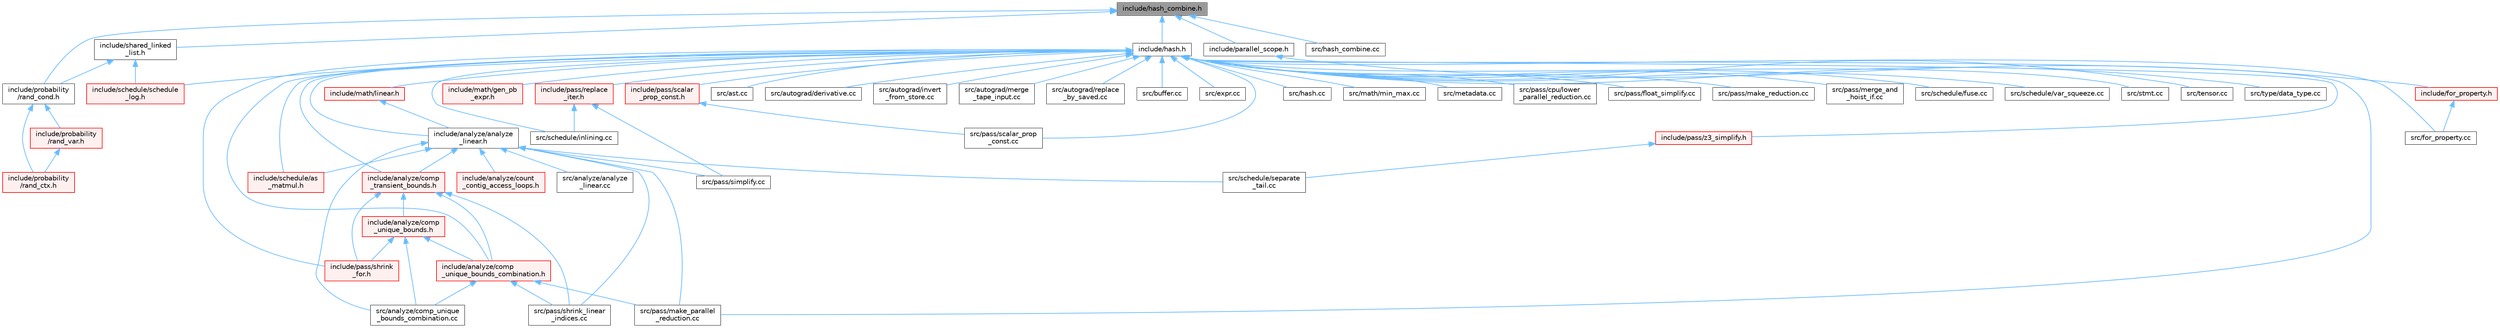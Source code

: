 digraph "include/hash_combine.h"
{
 // LATEX_PDF_SIZE
  bgcolor="transparent";
  edge [fontname=Helvetica,fontsize=10,labelfontname=Helvetica,labelfontsize=10];
  node [fontname=Helvetica,fontsize=10,shape=box,height=0.2,width=0.4];
  Node1 [label="include/hash_combine.h",height=0.2,width=0.4,color="gray40", fillcolor="grey60", style="filled", fontcolor="black",tooltip=" "];
  Node1 -> Node2 [dir="back",color="steelblue1",style="solid"];
  Node2 [label="include/hash.h",height=0.2,width=0.4,color="grey40", fillcolor="white", style="filled",URL="$hash_8h.html",tooltip=" "];
  Node2 -> Node3 [dir="back",color="steelblue1",style="solid"];
  Node3 [label="include/analyze/analyze\l_linear.h",height=0.2,width=0.4,color="grey40", fillcolor="white", style="filled",URL="$analyze__linear_8h.html",tooltip=" "];
  Node3 -> Node4 [dir="back",color="steelblue1",style="solid"];
  Node4 [label="include/analyze/comp\l_transient_bounds.h",height=0.2,width=0.4,color="red", fillcolor="#FFF0F0", style="filled",URL="$comp__transient__bounds_8h.html",tooltip=" "];
  Node4 -> Node5 [dir="back",color="steelblue1",style="solid"];
  Node5 [label="include/analyze/comp\l_unique_bounds.h",height=0.2,width=0.4,color="red", fillcolor="#FFF0F0", style="filled",URL="$comp__unique__bounds_8h.html",tooltip=" "];
  Node5 -> Node17 [dir="back",color="steelblue1",style="solid"];
  Node17 [label="include/analyze/comp\l_unique_bounds_combination.h",height=0.2,width=0.4,color="red", fillcolor="#FFF0F0", style="filled",URL="$comp__unique__bounds__combination_8h.html",tooltip=" "];
  Node17 -> Node36 [dir="back",color="steelblue1",style="solid"];
  Node36 [label="src/analyze/comp_unique\l_bounds_combination.cc",height=0.2,width=0.4,color="grey40", fillcolor="white", style="filled",URL="$comp__unique__bounds__combination_8cc.html",tooltip=" "];
  Node17 -> Node23 [dir="back",color="steelblue1",style="solid"];
  Node23 [label="src/pass/make_parallel\l_reduction.cc",height=0.2,width=0.4,color="grey40", fillcolor="white", style="filled",URL="$make__parallel__reduction_8cc.html",tooltip=" "];
  Node17 -> Node38 [dir="back",color="steelblue1",style="solid"];
  Node38 [label="src/pass/shrink_linear\l_indices.cc",height=0.2,width=0.4,color="grey40", fillcolor="white", style="filled",URL="$shrink__linear__indices_8cc.html",tooltip=" "];
  Node5 -> Node43 [dir="back",color="steelblue1",style="solid"];
  Node43 [label="include/pass/shrink\l_for.h",height=0.2,width=0.4,color="red", fillcolor="#FFF0F0", style="filled",URL="$shrink__for_8h.html",tooltip=" "];
  Node5 -> Node36 [dir="back",color="steelblue1",style="solid"];
  Node4 -> Node17 [dir="back",color="steelblue1",style="solid"];
  Node4 -> Node43 [dir="back",color="steelblue1",style="solid"];
  Node4 -> Node38 [dir="back",color="steelblue1",style="solid"];
  Node3 -> Node51 [dir="back",color="steelblue1",style="solid"];
  Node51 [label="include/analyze/count\l_contig_access_loops.h",height=0.2,width=0.4,color="red", fillcolor="#FFF0F0", style="filled",URL="$count__contig__access__loops_8h.html",tooltip=" "];
  Node3 -> Node53 [dir="back",color="steelblue1",style="solid"];
  Node53 [label="include/schedule/as\l_matmul.h",height=0.2,width=0.4,color="red", fillcolor="#FFF0F0", style="filled",URL="$as__matmul_8h.html",tooltip=" "];
  Node3 -> Node78 [dir="back",color="steelblue1",style="solid"];
  Node78 [label="src/analyze/analyze\l_linear.cc",height=0.2,width=0.4,color="grey40", fillcolor="white", style="filled",URL="$analyze__linear_8cc.html",tooltip=" "];
  Node3 -> Node36 [dir="back",color="steelblue1",style="solid"];
  Node3 -> Node23 [dir="back",color="steelblue1",style="solid"];
  Node3 -> Node38 [dir="back",color="steelblue1",style="solid"];
  Node3 -> Node26 [dir="back",color="steelblue1",style="solid"];
  Node26 [label="src/pass/simplify.cc",height=0.2,width=0.4,color="grey40", fillcolor="white", style="filled",URL="$simplify_8cc.html",tooltip=" "];
  Node3 -> Node33 [dir="back",color="steelblue1",style="solid"];
  Node33 [label="src/schedule/separate\l_tail.cc",height=0.2,width=0.4,color="grey40", fillcolor="white", style="filled",URL="$separate__tail_8cc.html",tooltip=" "];
  Node2 -> Node4 [dir="back",color="steelblue1",style="solid"];
  Node2 -> Node17 [dir="back",color="steelblue1",style="solid"];
  Node2 -> Node79 [dir="back",color="steelblue1",style="solid"];
  Node79 [label="include/math/gen_pb\l_expr.h",height=0.2,width=0.4,color="red", fillcolor="#FFF0F0", style="filled",URL="$gen__pb__expr_8h.html",tooltip=" "];
  Node2 -> Node94 [dir="back",color="steelblue1",style="solid"];
  Node94 [label="include/math/linear.h",height=0.2,width=0.4,color="red", fillcolor="#FFF0F0", style="filled",URL="$linear_8h.html",tooltip=" "];
  Node94 -> Node3 [dir="back",color="steelblue1",style="solid"];
  Node2 -> Node97 [dir="back",color="steelblue1",style="solid"];
  Node97 [label="include/pass/replace\l_iter.h",height=0.2,width=0.4,color="red", fillcolor="#FFF0F0", style="filled",URL="$replace__iter_8h.html",tooltip=" "];
  Node97 -> Node26 [dir="back",color="steelblue1",style="solid"];
  Node97 -> Node31 [dir="back",color="steelblue1",style="solid"];
  Node31 [label="src/schedule/inlining.cc",height=0.2,width=0.4,color="grey40", fillcolor="white", style="filled",URL="$inlining_8cc.html",tooltip=" "];
  Node2 -> Node99 [dir="back",color="steelblue1",style="solid"];
  Node99 [label="include/pass/scalar\l_prop_const.h",height=0.2,width=0.4,color="red", fillcolor="#FFF0F0", style="filled",URL="$scalar__prop__const_8h.html",tooltip=" "];
  Node99 -> Node100 [dir="back",color="steelblue1",style="solid"];
  Node100 [label="src/pass/scalar_prop\l_const.cc",height=0.2,width=0.4,color="grey40", fillcolor="white", style="filled",URL="$scalar__prop__const_8cc.html",tooltip=" "];
  Node2 -> Node43 [dir="back",color="steelblue1",style="solid"];
  Node2 -> Node101 [dir="back",color="steelblue1",style="solid"];
  Node101 [label="include/pass/z3_simplify.h",height=0.2,width=0.4,color="red", fillcolor="#FFF0F0", style="filled",URL="$z3__simplify_8h.html",tooltip=" "];
  Node101 -> Node33 [dir="back",color="steelblue1",style="solid"];
  Node2 -> Node53 [dir="back",color="steelblue1",style="solid"];
  Node2 -> Node103 [dir="back",color="steelblue1",style="solid"];
  Node103 [label="include/schedule/schedule\l_log.h",height=0.2,width=0.4,color="red", fillcolor="#FFF0F0", style="filled",URL="$schedule__log_8h.html",tooltip=" "];
  Node2 -> Node105 [dir="back",color="steelblue1",style="solid"];
  Node105 [label="src/ast.cc",height=0.2,width=0.4,color="grey40", fillcolor="white", style="filled",URL="$ast_8cc.html",tooltip=" "];
  Node2 -> Node106 [dir="back",color="steelblue1",style="solid"];
  Node106 [label="src/autograd/derivative.cc",height=0.2,width=0.4,color="grey40", fillcolor="white", style="filled",URL="$derivative_8cc.html",tooltip=" "];
  Node2 -> Node107 [dir="back",color="steelblue1",style="solid"];
  Node107 [label="src/autograd/invert\l_from_store.cc",height=0.2,width=0.4,color="grey40", fillcolor="white", style="filled",URL="$invert__from__store_8cc.html",tooltip=" "];
  Node2 -> Node108 [dir="back",color="steelblue1",style="solid"];
  Node108 [label="src/autograd/merge\l_tape_input.cc",height=0.2,width=0.4,color="grey40", fillcolor="white", style="filled",URL="$merge__tape__input_8cc.html",tooltip=" "];
  Node2 -> Node109 [dir="back",color="steelblue1",style="solid"];
  Node109 [label="src/autograd/replace\l_by_saved.cc",height=0.2,width=0.4,color="grey40", fillcolor="white", style="filled",URL="$replace__by__saved_8cc.html",tooltip=" "];
  Node2 -> Node110 [dir="back",color="steelblue1",style="solid"];
  Node110 [label="src/buffer.cc",height=0.2,width=0.4,color="grey40", fillcolor="white", style="filled",URL="$buffer_8cc.html",tooltip=" "];
  Node2 -> Node111 [dir="back",color="steelblue1",style="solid"];
  Node111 [label="src/expr.cc",height=0.2,width=0.4,color="grey40", fillcolor="white", style="filled",URL="$expr_8cc.html",tooltip=" "];
  Node2 -> Node112 [dir="back",color="steelblue1",style="solid"];
  Node112 [label="src/for_property.cc",height=0.2,width=0.4,color="grey40", fillcolor="white", style="filled",URL="$for__property_8cc.html",tooltip=" "];
  Node2 -> Node113 [dir="back",color="steelblue1",style="solid"];
  Node113 [label="src/hash.cc",height=0.2,width=0.4,color="grey40", fillcolor="white", style="filled",URL="$hash_8cc.html",tooltip=" "];
  Node2 -> Node114 [dir="back",color="steelblue1",style="solid"];
  Node114 [label="src/math/min_max.cc",height=0.2,width=0.4,color="grey40", fillcolor="white", style="filled",URL="$min__max_8cc.html",tooltip=" "];
  Node2 -> Node115 [dir="back",color="steelblue1",style="solid"];
  Node115 [label="src/metadata.cc",height=0.2,width=0.4,color="grey40", fillcolor="white", style="filled",URL="$metadata_8cc.html",tooltip=" "];
  Node2 -> Node21 [dir="back",color="steelblue1",style="solid"];
  Node21 [label="src/pass/cpu/lower\l_parallel_reduction.cc",height=0.2,width=0.4,color="grey40", fillcolor="white", style="filled",URL="$cpu_2lower__parallel__reduction_8cc.html",tooltip=" "];
  Node2 -> Node116 [dir="back",color="steelblue1",style="solid"];
  Node116 [label="src/pass/float_simplify.cc",height=0.2,width=0.4,color="grey40", fillcolor="white", style="filled",URL="$float__simplify_8cc.html",tooltip=" "];
  Node2 -> Node23 [dir="back",color="steelblue1",style="solid"];
  Node2 -> Node117 [dir="back",color="steelblue1",style="solid"];
  Node117 [label="src/pass/make_reduction.cc",height=0.2,width=0.4,color="grey40", fillcolor="white", style="filled",URL="$make__reduction_8cc.html",tooltip=" "];
  Node2 -> Node118 [dir="back",color="steelblue1",style="solid"];
  Node118 [label="src/pass/merge_and\l_hoist_if.cc",height=0.2,width=0.4,color="grey40", fillcolor="white", style="filled",URL="$merge__and__hoist__if_8cc.html",tooltip=" "];
  Node2 -> Node100 [dir="back",color="steelblue1",style="solid"];
  Node2 -> Node14 [dir="back",color="steelblue1",style="solid"];
  Node14 [label="src/schedule/fuse.cc",height=0.2,width=0.4,color="grey40", fillcolor="white", style="filled",URL="$fuse_8cc.html",tooltip=" "];
  Node2 -> Node31 [dir="back",color="steelblue1",style="solid"];
  Node2 -> Node75 [dir="back",color="steelblue1",style="solid"];
  Node75 [label="src/schedule/var_squeeze.cc",height=0.2,width=0.4,color="grey40", fillcolor="white", style="filled",URL="$var__squeeze_8cc.html",tooltip=" "];
  Node2 -> Node119 [dir="back",color="steelblue1",style="solid"];
  Node119 [label="src/stmt.cc",height=0.2,width=0.4,color="grey40", fillcolor="white", style="filled",URL="$stmt_8cc.html",tooltip=" "];
  Node2 -> Node120 [dir="back",color="steelblue1",style="solid"];
  Node120 [label="src/tensor.cc",height=0.2,width=0.4,color="grey40", fillcolor="white", style="filled",URL="$tensor_8cc.html",tooltip=" "];
  Node2 -> Node121 [dir="back",color="steelblue1",style="solid"];
  Node121 [label="src/type/data_type.cc",height=0.2,width=0.4,color="grey40", fillcolor="white", style="filled",URL="$data__type_8cc.html",tooltip=" "];
  Node1 -> Node122 [dir="back",color="steelblue1",style="solid"];
  Node122 [label="include/parallel_scope.h",height=0.2,width=0.4,color="grey40", fillcolor="white", style="filled",URL="$parallel__scope_8h.html",tooltip=" "];
  Node122 -> Node123 [dir="back",color="steelblue1",style="solid"];
  Node123 [label="include/for_property.h",height=0.2,width=0.4,color="red", fillcolor="#FFF0F0", style="filled",URL="$for__property_8h.html",tooltip=" "];
  Node123 -> Node112 [dir="back",color="steelblue1",style="solid"];
  Node1 -> Node252 [dir="back",color="steelblue1",style="solid"];
  Node252 [label="include/probability\l/rand_cond.h",height=0.2,width=0.4,color="grey40", fillcolor="white", style="filled",URL="$rand__cond_8h.html",tooltip=" "];
  Node252 -> Node253 [dir="back",color="steelblue1",style="solid"];
  Node253 [label="include/probability\l/rand_ctx.h",height=0.2,width=0.4,color="red", fillcolor="#FFF0F0", style="filled",URL="$rand__ctx_8h.html",tooltip=" "];
  Node252 -> Node255 [dir="back",color="steelblue1",style="solid"];
  Node255 [label="include/probability\l/rand_var.h",height=0.2,width=0.4,color="red", fillcolor="#FFF0F0", style="filled",URL="$rand__var_8h.html",tooltip=" "];
  Node255 -> Node253 [dir="back",color="steelblue1",style="solid"];
  Node1 -> Node257 [dir="back",color="steelblue1",style="solid"];
  Node257 [label="include/shared_linked\l_list.h",height=0.2,width=0.4,color="grey40", fillcolor="white", style="filled",URL="$shared__linked__list_8h.html",tooltip=" "];
  Node257 -> Node252 [dir="back",color="steelblue1",style="solid"];
  Node257 -> Node103 [dir="back",color="steelblue1",style="solid"];
  Node1 -> Node258 [dir="back",color="steelblue1",style="solid"];
  Node258 [label="src/hash_combine.cc",height=0.2,width=0.4,color="grey40", fillcolor="white", style="filled",URL="$hash__combine_8cc.html",tooltip=" "];
}
